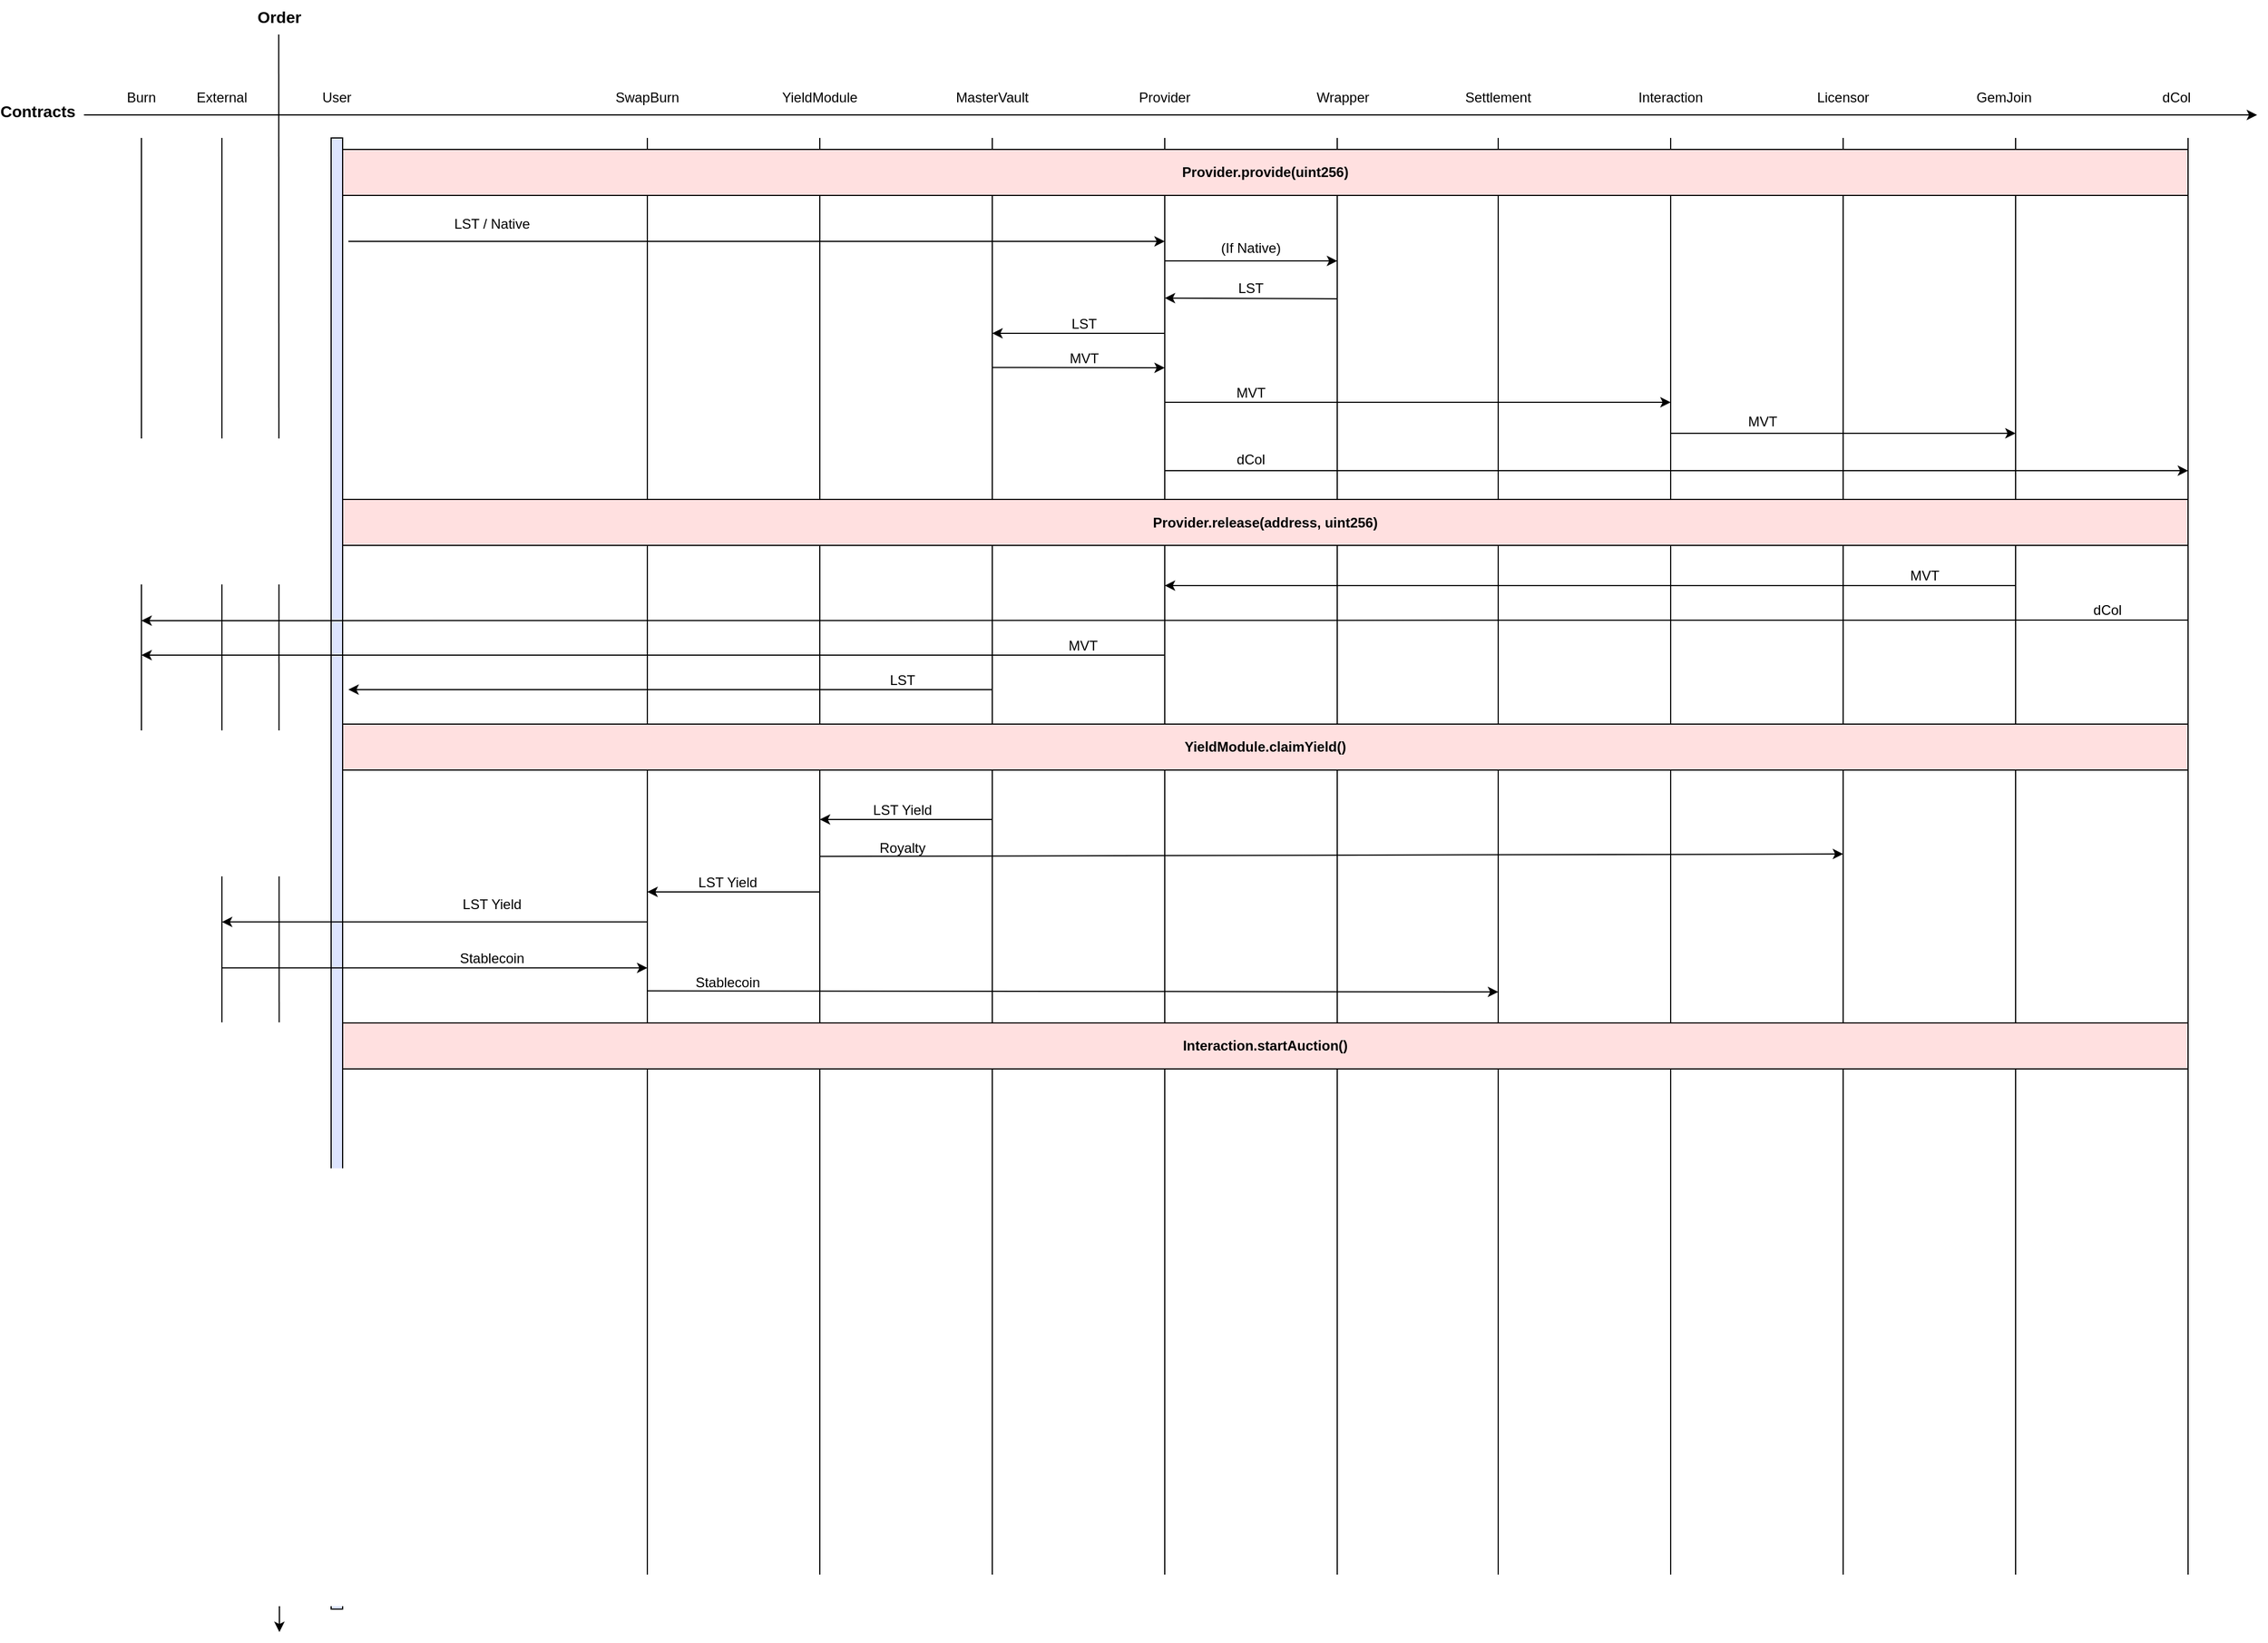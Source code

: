 <mxfile version="27.0.4">
  <diagram name="Page-1" id="4hy2VgaBOKZdhCo9qNHO">
    <mxGraphModel dx="806" dy="2330" grid="1" gridSize="10" guides="1" tooltips="1" connect="1" arrows="1" fold="1" page="1" pageScale="1" pageWidth="850" pageHeight="1100" math="0" shadow="0">
      <root>
        <mxCell id="0" />
        <mxCell id="1" parent="0" />
        <mxCell id="N3tVkwFhNo7vR2RabhJe-124" value="" style="rounded=0;whiteSpace=wrap;html=1;fillColor=#DDE5FF;" parent="1" vertex="1">
          <mxGeometry x="1365" y="-770" width="10" height="1280" as="geometry" />
        </mxCell>
        <mxCell id="N3tVkwFhNo7vR2RabhJe-125" value="User" style="text;html=1;align=center;verticalAlign=middle;whiteSpace=wrap;rounded=0;fontStyle=0" parent="1" vertex="1">
          <mxGeometry x="1340" y="-820" width="60" height="30" as="geometry" />
        </mxCell>
        <mxCell id="N3tVkwFhNo7vR2RabhJe-127" value="&lt;b&gt;&lt;font style=&quot;font-size: 14px;&quot;&gt;Order&lt;/font&gt;&lt;/b&gt;" style="text;html=1;align=center;verticalAlign=middle;whiteSpace=wrap;rounded=0;" parent="1" vertex="1">
          <mxGeometry x="1290" y="-890" width="60" height="30" as="geometry" />
        </mxCell>
        <mxCell id="N3tVkwFhNo7vR2RabhJe-129" value="&lt;b&gt;&lt;font style=&quot;font-size: 14px;&quot;&gt;Contracts&lt;/font&gt;&lt;/b&gt;" style="text;html=1;align=center;verticalAlign=middle;whiteSpace=wrap;rounded=0;" parent="1" vertex="1">
          <mxGeometry x="1080" y="-808" width="60" height="30" as="geometry" />
        </mxCell>
        <mxCell id="N3tVkwFhNo7vR2RabhJe-130" value="" style="endArrow=classic;html=1;rounded=0;" parent="1" edge="1">
          <mxGeometry width="50" height="50" relative="1" as="geometry">
            <mxPoint x="1150" y="-790" as="sourcePoint" />
            <mxPoint x="3040" y="-790" as="targetPoint" />
          </mxGeometry>
        </mxCell>
        <mxCell id="N3tVkwFhNo7vR2RabhJe-131" value="" style="endArrow=classic;html=1;rounded=0;" parent="1" edge="1">
          <mxGeometry width="50" height="50" relative="1" as="geometry">
            <mxPoint x="1319.41" y="-860" as="sourcePoint" />
            <mxPoint x="1320" y="530" as="targetPoint" />
          </mxGeometry>
        </mxCell>
        <mxCell id="N3tVkwFhNo7vR2RabhJe-132" value="" style="endArrow=none;html=1;rounded=0;" parent="1" edge="1">
          <mxGeometry width="50" height="50" relative="1" as="geometry">
            <mxPoint x="2090" y="480" as="sourcePoint" />
            <mxPoint x="2090" y="-770" as="targetPoint" />
          </mxGeometry>
        </mxCell>
        <mxCell id="N3tVkwFhNo7vR2RabhJe-133" value="Provider" style="text;html=1;align=center;verticalAlign=middle;whiteSpace=wrap;rounded=0;" parent="1" vertex="1">
          <mxGeometry x="2060" y="-820" width="60" height="30" as="geometry" />
        </mxCell>
        <mxCell id="N3tVkwFhNo7vR2RabhJe-134" value="" style="endArrow=classic;html=1;rounded=0;" parent="1" edge="1">
          <mxGeometry width="50" height="50" relative="1" as="geometry">
            <mxPoint x="1380" y="-680" as="sourcePoint" />
            <mxPoint x="2090" y="-680" as="targetPoint" />
          </mxGeometry>
        </mxCell>
        <mxCell id="N3tVkwFhNo7vR2RabhJe-135" value="LST / Native" style="text;html=1;align=center;verticalAlign=middle;whiteSpace=wrap;rounded=0;" parent="1" vertex="1">
          <mxGeometry x="1460" y="-710" width="90" height="30" as="geometry" />
        </mxCell>
        <mxCell id="N3tVkwFhNo7vR2RabhJe-137" value="" style="endArrow=none;html=1;rounded=0;" parent="1" edge="1">
          <mxGeometry width="50" height="50" relative="1" as="geometry">
            <mxPoint x="2240" y="480" as="sourcePoint" />
            <mxPoint x="2240" y="-770" as="targetPoint" />
          </mxGeometry>
        </mxCell>
        <mxCell id="N3tVkwFhNo7vR2RabhJe-138" value="Wrapper" style="text;html=1;align=center;verticalAlign=middle;whiteSpace=wrap;rounded=0;" parent="1" vertex="1">
          <mxGeometry x="2215" y="-820" width="60" height="30" as="geometry" />
        </mxCell>
        <mxCell id="N3tVkwFhNo7vR2RabhJe-139" value="" style="endArrow=classic;html=1;rounded=0;" parent="1" edge="1">
          <mxGeometry width="50" height="50" relative="1" as="geometry">
            <mxPoint x="2090" y="-663" as="sourcePoint" />
            <mxPoint x="2240" y="-663" as="targetPoint" />
          </mxGeometry>
        </mxCell>
        <mxCell id="N3tVkwFhNo7vR2RabhJe-140" value="(If Native)" style="text;html=1;align=center;verticalAlign=middle;whiteSpace=wrap;rounded=0;" parent="1" vertex="1">
          <mxGeometry x="2110" y="-689" width="110" height="30" as="geometry" />
        </mxCell>
        <mxCell id="N3tVkwFhNo7vR2RabhJe-141" value="" style="endArrow=classic;html=1;rounded=0;" parent="1" edge="1">
          <mxGeometry width="50" height="50" relative="1" as="geometry">
            <mxPoint x="2240" y="-630" as="sourcePoint" />
            <mxPoint x="2090" y="-630.69" as="targetPoint" />
          </mxGeometry>
        </mxCell>
        <mxCell id="N3tVkwFhNo7vR2RabhJe-142" value="LST" style="text;html=1;align=center;verticalAlign=middle;whiteSpace=wrap;rounded=0;" parent="1" vertex="1">
          <mxGeometry x="2135" y="-654" width="60" height="30" as="geometry" />
        </mxCell>
        <mxCell id="N3tVkwFhNo7vR2RabhJe-143" value="" style="endArrow=none;html=1;rounded=0;" parent="1" edge="1">
          <mxGeometry width="50" height="50" relative="1" as="geometry">
            <mxPoint x="1940" y="480" as="sourcePoint" />
            <mxPoint x="1940" y="-770" as="targetPoint" />
          </mxGeometry>
        </mxCell>
        <mxCell id="N3tVkwFhNo7vR2RabhJe-144" value="MasterVault" style="text;html=1;align=center;verticalAlign=middle;whiteSpace=wrap;rounded=0;" parent="1" vertex="1">
          <mxGeometry x="1910" y="-820" width="60" height="30" as="geometry" />
        </mxCell>
        <mxCell id="N3tVkwFhNo7vR2RabhJe-145" value="" style="endArrow=classic;html=1;rounded=0;" parent="1" edge="1">
          <mxGeometry width="50" height="50" relative="1" as="geometry">
            <mxPoint x="2090" y="-600" as="sourcePoint" />
            <mxPoint x="1940" y="-600" as="targetPoint" />
          </mxGeometry>
        </mxCell>
        <mxCell id="N3tVkwFhNo7vR2RabhJe-150" value="LST" style="text;html=1;align=center;verticalAlign=middle;whiteSpace=wrap;rounded=0;" parent="1" vertex="1">
          <mxGeometry x="1990" y="-623" width="60" height="30" as="geometry" />
        </mxCell>
        <mxCell id="N3tVkwFhNo7vR2RabhJe-151" value="" style="endArrow=none;html=1;rounded=0;" parent="1" edge="1">
          <mxGeometry width="50" height="50" relative="1" as="geometry">
            <mxPoint x="1790" y="480" as="sourcePoint" />
            <mxPoint x="1790" y="-770" as="targetPoint" />
          </mxGeometry>
        </mxCell>
        <mxCell id="N3tVkwFhNo7vR2RabhJe-152" value="YieldModule" style="text;html=1;align=center;verticalAlign=middle;whiteSpace=wrap;rounded=0;" parent="1" vertex="1">
          <mxGeometry x="1760" y="-820" width="60" height="30" as="geometry" />
        </mxCell>
        <mxCell id="N3tVkwFhNo7vR2RabhJe-153" value="" style="endArrow=classic;html=1;rounded=0;" parent="1" edge="1">
          <mxGeometry width="50" height="50" relative="1" as="geometry">
            <mxPoint x="1940" y="-177" as="sourcePoint" />
            <mxPoint x="1790" y="-177" as="targetPoint" />
          </mxGeometry>
        </mxCell>
        <mxCell id="N3tVkwFhNo7vR2RabhJe-154" value="LST Yield" style="text;html=1;align=center;verticalAlign=middle;whiteSpace=wrap;rounded=0;" parent="1" vertex="1">
          <mxGeometry x="1832" y="-200" width="60" height="30" as="geometry" />
        </mxCell>
        <mxCell id="N3tVkwFhNo7vR2RabhJe-155" value="" style="endArrow=none;html=1;rounded=0;" parent="1" edge="1">
          <mxGeometry width="50" height="50" relative="1" as="geometry">
            <mxPoint x="1640" y="480" as="sourcePoint" />
            <mxPoint x="1640" y="-770" as="targetPoint" />
          </mxGeometry>
        </mxCell>
        <mxCell id="N3tVkwFhNo7vR2RabhJe-156" value="SwapBurn" style="text;html=1;align=center;verticalAlign=middle;whiteSpace=wrap;rounded=0;" parent="1" vertex="1">
          <mxGeometry x="1610" y="-820" width="60" height="30" as="geometry" />
        </mxCell>
        <mxCell id="N3tVkwFhNo7vR2RabhJe-157" value="" style="endArrow=classic;html=1;rounded=0;" parent="1" edge="1">
          <mxGeometry width="50" height="50" relative="1" as="geometry">
            <mxPoint x="1790" y="-114" as="sourcePoint" />
            <mxPoint x="1640" y="-114" as="targetPoint" />
          </mxGeometry>
        </mxCell>
        <mxCell id="N3tVkwFhNo7vR2RabhJe-158" value="LST Yield" style="text;html=1;align=center;verticalAlign=middle;whiteSpace=wrap;rounded=0;" parent="1" vertex="1">
          <mxGeometry x="1680" y="-137" width="60" height="30" as="geometry" />
        </mxCell>
        <mxCell id="N3tVkwFhNo7vR2RabhJe-160" value="" style="endArrow=none;html=1;rounded=0;" parent="1" edge="1">
          <mxGeometry width="50" height="50" relative="1" as="geometry">
            <mxPoint x="1270" y="480" as="sourcePoint" />
            <mxPoint x="1270" y="-770" as="targetPoint" />
          </mxGeometry>
        </mxCell>
        <mxCell id="N3tVkwFhNo7vR2RabhJe-161" value="External" style="text;html=1;align=center;verticalAlign=middle;whiteSpace=wrap;rounded=0;" parent="1" vertex="1">
          <mxGeometry x="1240" y="-820" width="60" height="30" as="geometry" />
        </mxCell>
        <mxCell id="N3tVkwFhNo7vR2RabhJe-162" value="" style="endArrow=classic;html=1;rounded=0;" parent="1" edge="1">
          <mxGeometry width="50" height="50" relative="1" as="geometry">
            <mxPoint x="1640" y="-87.83" as="sourcePoint" />
            <mxPoint x="1270" y="-87.83" as="targetPoint" />
          </mxGeometry>
        </mxCell>
        <mxCell id="N3tVkwFhNo7vR2RabhJe-163" value="" style="endArrow=classic;html=1;rounded=0;" parent="1" edge="1">
          <mxGeometry width="50" height="50" relative="1" as="geometry">
            <mxPoint x="1270" y="-47.83" as="sourcePoint" />
            <mxPoint x="1640" y="-47.83" as="targetPoint" />
          </mxGeometry>
        </mxCell>
        <mxCell id="N3tVkwFhNo7vR2RabhJe-164" value="LST Yield" style="text;html=1;align=center;verticalAlign=middle;whiteSpace=wrap;rounded=0;" parent="1" vertex="1">
          <mxGeometry x="1475" y="-117.83" width="60" height="30" as="geometry" />
        </mxCell>
        <mxCell id="N3tVkwFhNo7vR2RabhJe-165" value="Stablecoin" style="text;html=1;align=center;verticalAlign=middle;whiteSpace=wrap;rounded=0;" parent="1" vertex="1">
          <mxGeometry x="1475" y="-70.83" width="60" height="30" as="geometry" />
        </mxCell>
        <mxCell id="N3tVkwFhNo7vR2RabhJe-166" value="" style="endArrow=none;html=1;rounded=0;" parent="1" edge="1">
          <mxGeometry width="50" height="50" relative="1" as="geometry">
            <mxPoint x="2380" y="480" as="sourcePoint" />
            <mxPoint x="2380" y="-770" as="targetPoint" />
          </mxGeometry>
        </mxCell>
        <mxCell id="N3tVkwFhNo7vR2RabhJe-167" value="Settlement" style="text;html=1;align=center;verticalAlign=middle;whiteSpace=wrap;rounded=0;" parent="1" vertex="1">
          <mxGeometry x="2350" y="-820" width="60" height="30" as="geometry" />
        </mxCell>
        <mxCell id="N3tVkwFhNo7vR2RabhJe-168" value="" style="endArrow=classic;html=1;rounded=0;" parent="1" edge="1">
          <mxGeometry width="50" height="50" relative="1" as="geometry">
            <mxPoint x="1640" y="-27.83" as="sourcePoint" />
            <mxPoint x="2380" y="-27" as="targetPoint" />
          </mxGeometry>
        </mxCell>
        <mxCell id="N3tVkwFhNo7vR2RabhJe-169" value="" style="endArrow=none;html=1;rounded=0;" parent="1" edge="1">
          <mxGeometry width="50" height="50" relative="1" as="geometry">
            <mxPoint x="2530" y="480" as="sourcePoint" />
            <mxPoint x="2530" y="-770" as="targetPoint" />
          </mxGeometry>
        </mxCell>
        <mxCell id="N3tVkwFhNo7vR2RabhJe-170" value="" style="endArrow=classic;html=1;rounded=0;" parent="1" edge="1">
          <mxGeometry width="50" height="50" relative="1" as="geometry">
            <mxPoint x="1790" y="-144.83" as="sourcePoint" />
            <mxPoint x="2680" y="-147" as="targetPoint" />
          </mxGeometry>
        </mxCell>
        <mxCell id="N3tVkwFhNo7vR2RabhJe-171" value="Royalty" style="text;html=1;align=center;verticalAlign=middle;whiteSpace=wrap;rounded=0;" parent="1" vertex="1">
          <mxGeometry x="1832" y="-167" width="60" height="30" as="geometry" />
        </mxCell>
        <mxCell id="N3tVkwFhNo7vR2RabhJe-172" value="Licensor" style="text;html=1;align=center;verticalAlign=middle;whiteSpace=wrap;rounded=0;" parent="1" vertex="1">
          <mxGeometry x="2650" y="-820" width="60" height="30" as="geometry" />
        </mxCell>
        <mxCell id="N3tVkwFhNo7vR2RabhJe-174" value="Stablecoin" style="text;html=1;align=center;verticalAlign=middle;whiteSpace=wrap;rounded=0;" parent="1" vertex="1">
          <mxGeometry x="1680" y="-50" width="60" height="30" as="geometry" />
        </mxCell>
        <mxCell id="N3tVkwFhNo7vR2RabhJe-175" value="" style="endArrow=none;html=1;rounded=0;" parent="1" edge="1">
          <mxGeometry width="50" height="50" relative="1" as="geometry">
            <mxPoint x="2680" y="480" as="sourcePoint" />
            <mxPoint x="2680" y="-770" as="targetPoint" />
          </mxGeometry>
        </mxCell>
        <mxCell id="N3tVkwFhNo7vR2RabhJe-176" value="Interaction" style="text;html=1;align=center;verticalAlign=middle;whiteSpace=wrap;rounded=0;" parent="1" vertex="1">
          <mxGeometry x="2500" y="-820" width="60" height="30" as="geometry" />
        </mxCell>
        <mxCell id="N3tVkwFhNo7vR2RabhJe-177" value="" style="endArrow=classic;html=1;rounded=0;" parent="1" edge="1">
          <mxGeometry width="50" height="50" relative="1" as="geometry">
            <mxPoint x="1940" y="-570.25" as="sourcePoint" />
            <mxPoint x="2090" y="-570" as="targetPoint" />
          </mxGeometry>
        </mxCell>
        <mxCell id="N3tVkwFhNo7vR2RabhJe-178" value="MVT" style="text;html=1;align=center;verticalAlign=middle;whiteSpace=wrap;rounded=0;" parent="1" vertex="1">
          <mxGeometry x="1990" y="-593" width="60" height="30" as="geometry" />
        </mxCell>
        <mxCell id="N3tVkwFhNo7vR2RabhJe-179" value="" style="endArrow=classic;html=1;rounded=0;" parent="1" edge="1">
          <mxGeometry width="50" height="50" relative="1" as="geometry">
            <mxPoint x="2090" y="-540" as="sourcePoint" />
            <mxPoint x="2530" y="-540" as="targetPoint" />
          </mxGeometry>
        </mxCell>
        <mxCell id="N3tVkwFhNo7vR2RabhJe-180" value="MVT" style="text;html=1;align=center;verticalAlign=middle;whiteSpace=wrap;rounded=0;" parent="1" vertex="1">
          <mxGeometry x="2135" y="-563" width="60" height="30" as="geometry" />
        </mxCell>
        <mxCell id="N3tVkwFhNo7vR2RabhJe-181" value="" style="endArrow=none;html=1;rounded=0;" parent="1" edge="1">
          <mxGeometry width="50" height="50" relative="1" as="geometry">
            <mxPoint x="2830" y="480" as="sourcePoint" />
            <mxPoint x="2830" y="-770" as="targetPoint" />
          </mxGeometry>
        </mxCell>
        <mxCell id="N3tVkwFhNo7vR2RabhJe-182" value="" style="endArrow=classic;html=1;rounded=0;" parent="1" edge="1">
          <mxGeometry width="50" height="50" relative="1" as="geometry">
            <mxPoint x="2530" y="-513" as="sourcePoint" />
            <mxPoint x="2830" y="-513" as="targetPoint" />
          </mxGeometry>
        </mxCell>
        <mxCell id="N3tVkwFhNo7vR2RabhJe-183" value="GemJoin" style="text;html=1;align=center;verticalAlign=middle;whiteSpace=wrap;rounded=0;" parent="1" vertex="1">
          <mxGeometry x="2790" y="-820" width="60" height="30" as="geometry" />
        </mxCell>
        <mxCell id="N3tVkwFhNo7vR2RabhJe-186" value="MVT" style="text;html=1;align=center;verticalAlign=middle;whiteSpace=wrap;rounded=0;" parent="1" vertex="1">
          <mxGeometry x="2580" y="-538" width="60" height="30" as="geometry" />
        </mxCell>
        <mxCell id="N3tVkwFhNo7vR2RabhJe-190" value="" style="endArrow=none;html=1;rounded=0;" parent="1" edge="1">
          <mxGeometry width="50" height="50" relative="1" as="geometry">
            <mxPoint x="2980" y="480" as="sourcePoint" />
            <mxPoint x="2980" y="-770" as="targetPoint" />
          </mxGeometry>
        </mxCell>
        <mxCell id="N3tVkwFhNo7vR2RabhJe-191" value="dCol" style="text;html=1;align=center;verticalAlign=middle;whiteSpace=wrap;rounded=0;" parent="1" vertex="1">
          <mxGeometry x="2940" y="-820" width="60" height="30" as="geometry" />
        </mxCell>
        <mxCell id="N3tVkwFhNo7vR2RabhJe-192" value="" style="endArrow=classic;html=1;rounded=0;" parent="1" edge="1">
          <mxGeometry width="50" height="50" relative="1" as="geometry">
            <mxPoint x="2090" y="-480.5" as="sourcePoint" />
            <mxPoint x="2980" y="-480.5" as="targetPoint" />
          </mxGeometry>
        </mxCell>
        <mxCell id="N3tVkwFhNo7vR2RabhJe-193" value="dCol" style="text;html=1;align=center;verticalAlign=middle;whiteSpace=wrap;rounded=0;" parent="1" vertex="1">
          <mxGeometry x="2135" y="-505.5" width="60" height="30" as="geometry" />
        </mxCell>
        <mxCell id="N3tVkwFhNo7vR2RabhJe-195" value="&lt;b&gt;Provider.provide(uint256)&lt;/b&gt;" style="rounded=0;whiteSpace=wrap;html=1;fillColor=#FFE0E0;" parent="1" vertex="1">
          <mxGeometry x="1375" y="-760" width="1605" height="40" as="geometry" />
        </mxCell>
        <mxCell id="N3tVkwFhNo7vR2RabhJe-196" value="&lt;b&gt;Provider.release(address, uint256)&lt;/b&gt;" style="rounded=0;whiteSpace=wrap;html=1;fillColor=#FFE0E0;" parent="1" vertex="1">
          <mxGeometry x="1375" y="-455.5" width="1605" height="40" as="geometry" />
        </mxCell>
        <mxCell id="N3tVkwFhNo7vR2RabhJe-197" value="" style="endArrow=classic;html=1;rounded=0;" parent="1" edge="1">
          <mxGeometry width="50" height="50" relative="1" as="geometry">
            <mxPoint x="2830" y="-380.5" as="sourcePoint" />
            <mxPoint x="2090" y="-380.5" as="targetPoint" />
          </mxGeometry>
        </mxCell>
        <mxCell id="N3tVkwFhNo7vR2RabhJe-198" value="MVT" style="text;html=1;align=center;verticalAlign=middle;whiteSpace=wrap;rounded=0;" parent="1" vertex="1">
          <mxGeometry x="2721" y="-404.5" width="60" height="30" as="geometry" />
        </mxCell>
        <mxCell id="N3tVkwFhNo7vR2RabhJe-199" value="" style="endArrow=none;html=1;rounded=0;" parent="1" edge="1">
          <mxGeometry width="50" height="50" relative="1" as="geometry">
            <mxPoint x="1200" y="480" as="sourcePoint" />
            <mxPoint x="1200" y="-770" as="targetPoint" />
          </mxGeometry>
        </mxCell>
        <mxCell id="N3tVkwFhNo7vR2RabhJe-200" value="Burn" style="text;html=1;align=center;verticalAlign=middle;whiteSpace=wrap;rounded=0;" parent="1" vertex="1">
          <mxGeometry x="1170" y="-820" width="60" height="30" as="geometry" />
        </mxCell>
        <mxCell id="N3tVkwFhNo7vR2RabhJe-201" value="" style="endArrow=classic;html=1;rounded=0;" parent="1" edge="1">
          <mxGeometry width="50" height="50" relative="1" as="geometry">
            <mxPoint x="2980" y="-350.5" as="sourcePoint" />
            <mxPoint x="1200" y="-350" as="targetPoint" />
          </mxGeometry>
        </mxCell>
        <mxCell id="N3tVkwFhNo7vR2RabhJe-202" value="dCol" style="text;html=1;align=center;verticalAlign=middle;whiteSpace=wrap;rounded=0;" parent="1" vertex="1">
          <mxGeometry x="2880" y="-374.5" width="60" height="30" as="geometry" />
        </mxCell>
        <mxCell id="N3tVkwFhNo7vR2RabhJe-203" value="" style="endArrow=classic;html=1;rounded=0;" parent="1" edge="1">
          <mxGeometry width="50" height="50" relative="1" as="geometry">
            <mxPoint x="2090" y="-320" as="sourcePoint" />
            <mxPoint x="1200" y="-320" as="targetPoint" />
          </mxGeometry>
        </mxCell>
        <mxCell id="N3tVkwFhNo7vR2RabhJe-204" value="MVT" style="text;html=1;align=center;verticalAlign=middle;whiteSpace=wrap;rounded=0;" parent="1" vertex="1">
          <mxGeometry x="1989" y="-343" width="60" height="30" as="geometry" />
        </mxCell>
        <mxCell id="N3tVkwFhNo7vR2RabhJe-205" value="" style="endArrow=classic;html=1;rounded=0;" parent="1" edge="1">
          <mxGeometry width="50" height="50" relative="1" as="geometry">
            <mxPoint x="1940" y="-290" as="sourcePoint" />
            <mxPoint x="1380" y="-290" as="targetPoint" />
          </mxGeometry>
        </mxCell>
        <mxCell id="N3tVkwFhNo7vR2RabhJe-206" value="LST" style="text;html=1;align=center;verticalAlign=middle;whiteSpace=wrap;rounded=0;" parent="1" vertex="1">
          <mxGeometry x="1832" y="-313" width="60" height="30" as="geometry" />
        </mxCell>
        <mxCell id="N3tVkwFhNo7vR2RabhJe-207" value="&lt;b&gt;YieldModule.claimYield()&lt;/b&gt;" style="rounded=0;whiteSpace=wrap;html=1;fillColor=#FFE0E0;" parent="1" vertex="1">
          <mxGeometry x="1375" y="-260" width="1605" height="40" as="geometry" />
        </mxCell>
        <mxCell id="PhWLkVBV0WJRh_2JAGxa-1" value="&lt;b&gt;Interaction.startAuction()&lt;/b&gt;" style="rounded=0;whiteSpace=wrap;html=1;fillColor=#FFE0E0;" parent="1" vertex="1">
          <mxGeometry x="1375" width="1605" height="40" as="geometry" />
        </mxCell>
      </root>
    </mxGraphModel>
  </diagram>
</mxfile>
